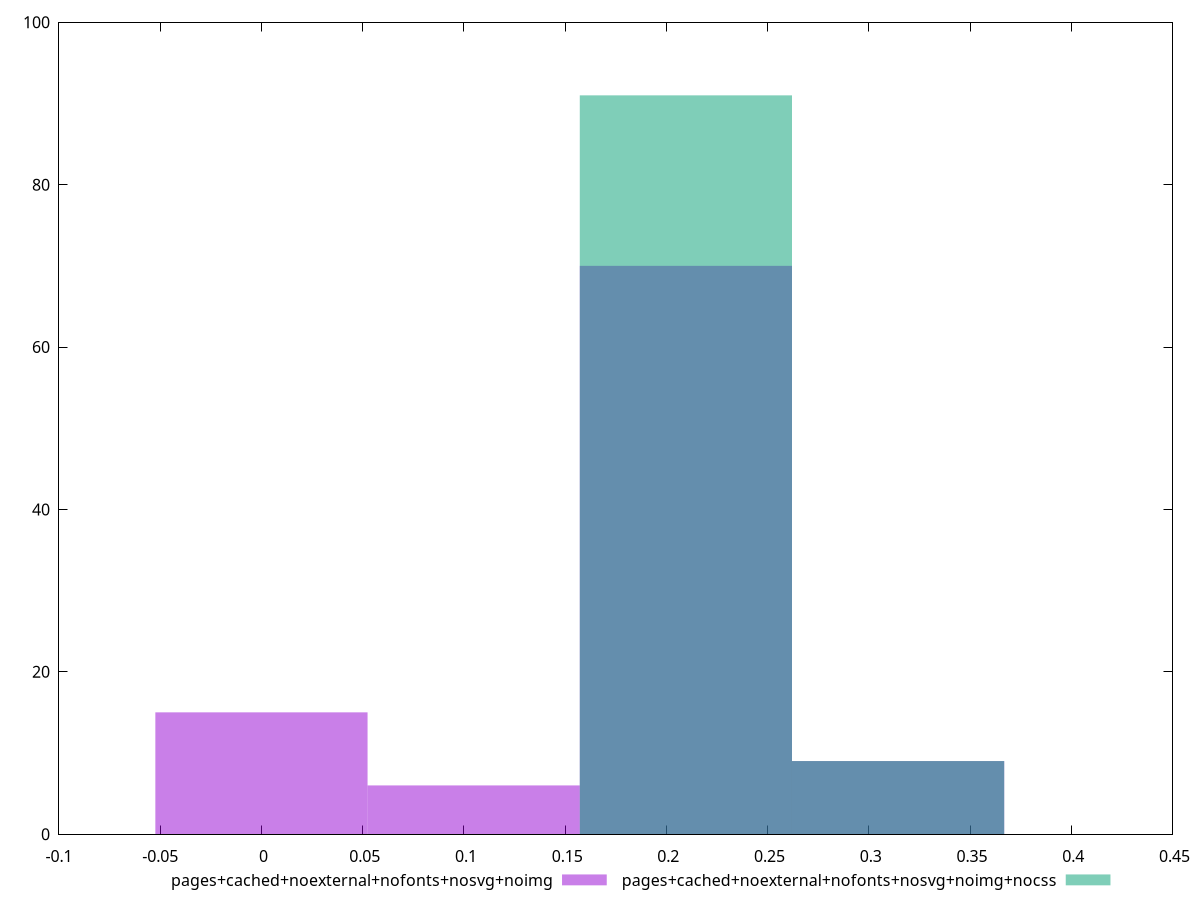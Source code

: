 reset
set terminal svg size 640, 500 enhanced background rgb 'white'
set output "report_00007_2020-12-11T15:55:29.892Z/cumulative-layout-shift/comparison/histogram/11_vs_12.svg"

$pagesCachedNoexternalNofontsNosvgNoimg <<EOF
0.20964478620710011 70
0.31446717931065016 9
0 15
0.10482239310355006 6
EOF

$pagesCachedNoexternalNofontsNosvgNoimgNocss <<EOF
0.20964478620710011 91
0.31446717931065016 9
EOF

set key outside below
set boxwidth 0.10482239310355006
set yrange [0:100]
set style fill transparent solid 0.5 noborder

plot \
  $pagesCachedNoexternalNofontsNosvgNoimg title "pages+cached+noexternal+nofonts+nosvg+noimg" with boxes, \
  $pagesCachedNoexternalNofontsNosvgNoimgNocss title "pages+cached+noexternal+nofonts+nosvg+noimg+nocss" with boxes, \


reset